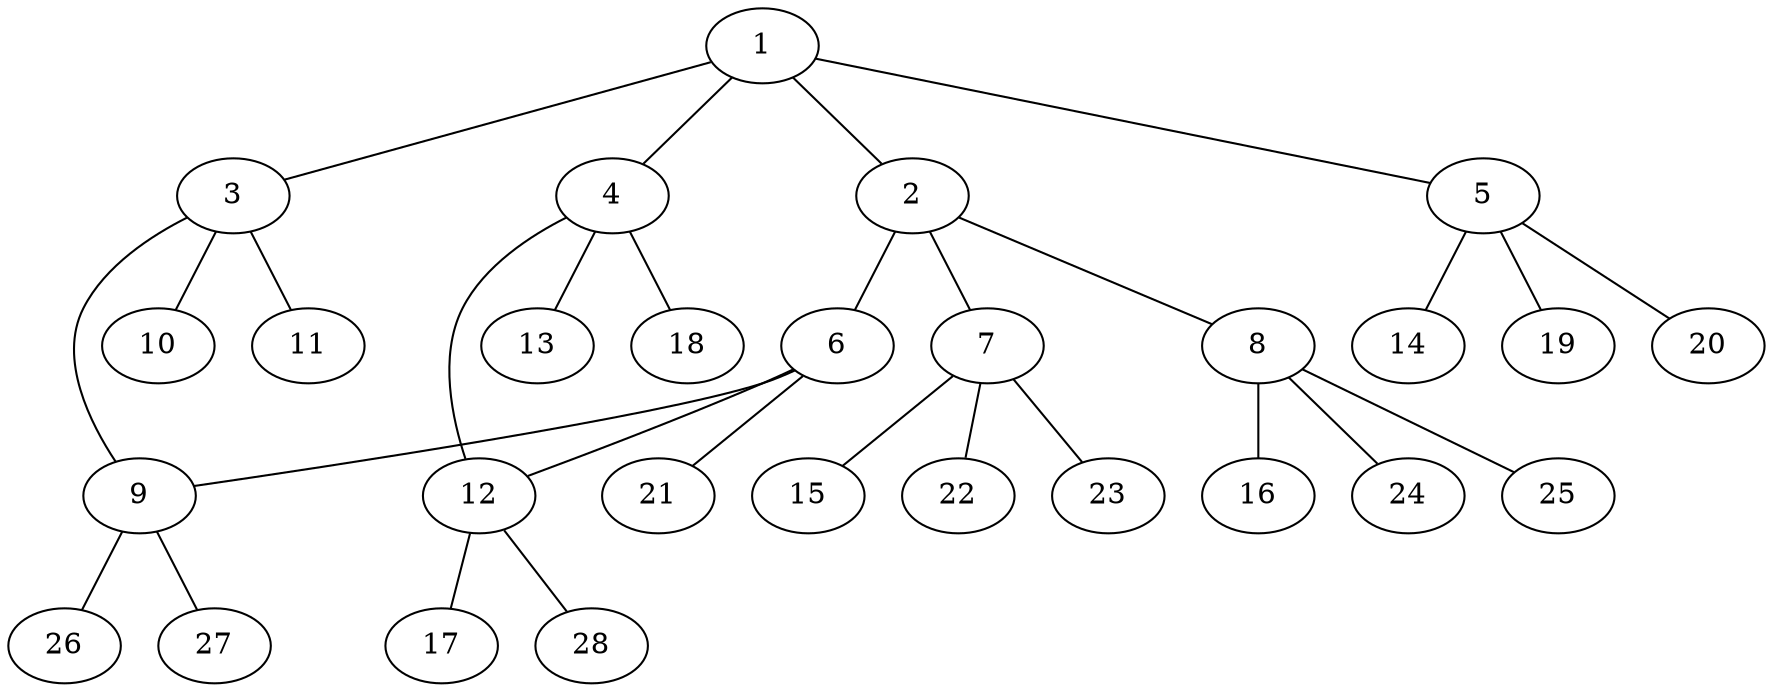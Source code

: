 graph molecule_3431 {
	1	 [chem=C];
	2	 [chem=C];
	1 -- 2	 [valence=1];
	3	 [chem=C];
	1 -- 3	 [valence=1];
	4	 [chem=C];
	1 -- 4	 [valence=1];
	5	 [chem=C];
	1 -- 5	 [valence=1];
	6	 [chem=C];
	2 -- 6	 [valence=1];
	7	 [chem=C];
	2 -- 7	 [valence=1];
	8	 [chem=C];
	2 -- 8	 [valence=1];
	9	 [chem=C];
	3 -- 9	 [valence=1];
	10	 [chem=Cl];
	3 -- 10	 [valence=1];
	11	 [chem=Cl];
	3 -- 11	 [valence=1];
	12	 [chem=C];
	4 -- 12	 [valence=1];
	13	 [chem=Cl];
	4 -- 13	 [valence=1];
	18	 [chem=H];
	4 -- 18	 [valence=1];
	14	 [chem=Cl];
	5 -- 14	 [valence=1];
	19	 [chem=H];
	5 -- 19	 [valence=1];
	20	 [chem=H];
	5 -- 20	 [valence=1];
	6 -- 9	 [valence=1];
	6 -- 12	 [valence=1];
	21	 [chem=H];
	6 -- 21	 [valence=1];
	15	 [chem=Cl];
	7 -- 15	 [valence=1];
	22	 [chem=H];
	7 -- 22	 [valence=1];
	23	 [chem=H];
	7 -- 23	 [valence=1];
	16	 [chem=Cl];
	8 -- 16	 [valence=1];
	24	 [chem=H];
	8 -- 24	 [valence=1];
	25	 [chem=H];
	8 -- 25	 [valence=1];
	26	 [chem=H];
	9 -- 26	 [valence=1];
	27	 [chem=H];
	9 -- 27	 [valence=1];
	17	 [chem=Cl];
	12 -- 17	 [valence=1];
	28	 [chem=H];
	12 -- 28	 [valence=1];
}
